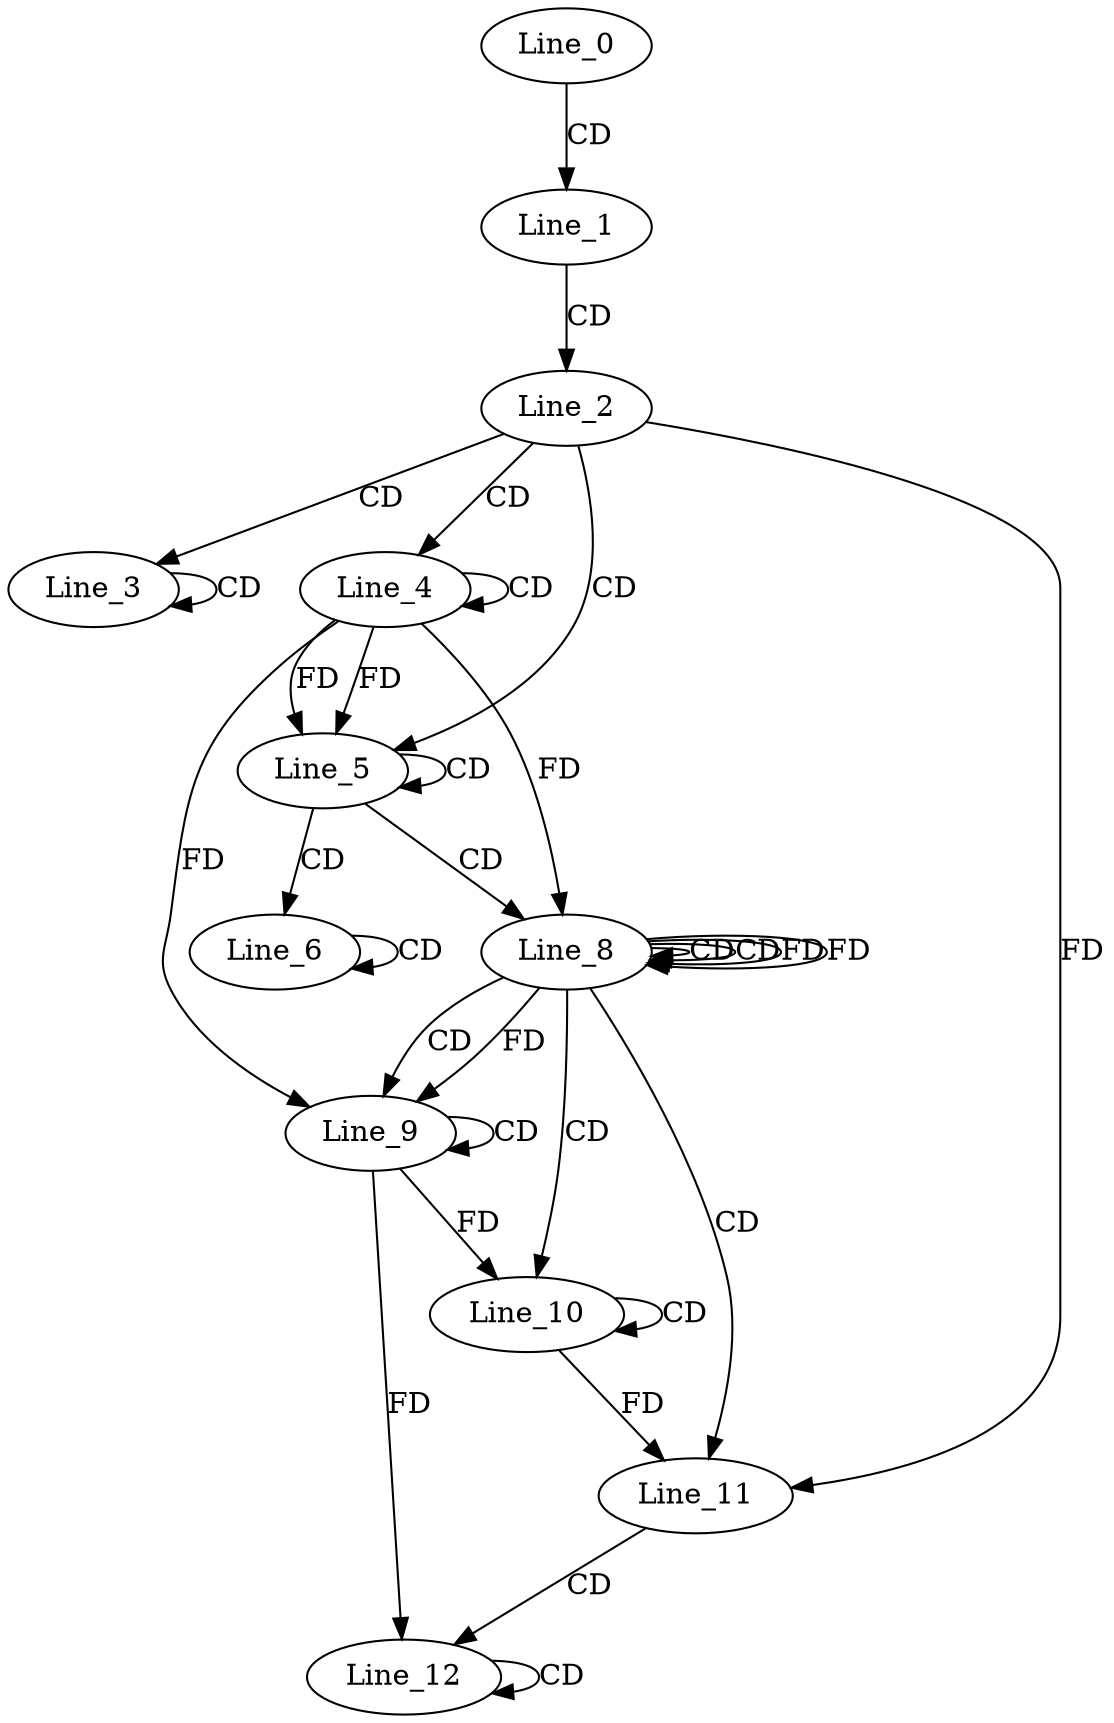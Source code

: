 digraph G {
  Line_0;
  Line_1;
  Line_2;
  Line_3;
  Line_3;
  Line_4;
  Line_4;
  Line_5;
  Line_5;
  Line_6;
  Line_6;
  Line_8;
  Line_8;
  Line_8;
  Line_8;
  Line_9;
  Line_9;
  Line_10;
  Line_10;
  Line_10;
  Line_11;
  Line_11;
  Line_12;
  Line_12;
  Line_0 -> Line_1 [ label="CD" ];
  Line_1 -> Line_2 [ label="CD" ];
  Line_2 -> Line_3 [ label="CD" ];
  Line_3 -> Line_3 [ label="CD" ];
  Line_2 -> Line_4 [ label="CD" ];
  Line_4 -> Line_4 [ label="CD" ];
  Line_2 -> Line_5 [ label="CD" ];
  Line_4 -> Line_5 [ label="FD" ];
  Line_5 -> Line_5 [ label="CD" ];
  Line_4 -> Line_5 [ label="FD" ];
  Line_5 -> Line_6 [ label="CD" ];
  Line_6 -> Line_6 [ label="CD" ];
  Line_5 -> Line_8 [ label="CD" ];
  Line_8 -> Line_8 [ label="CD" ];
  Line_8 -> Line_8 [ label="CD" ];
  Line_4 -> Line_8 [ label="FD" ];
  Line_8 -> Line_8 [ label="FD" ];
  Line_8 -> Line_9 [ label="CD" ];
  Line_9 -> Line_9 [ label="CD" ];
  Line_4 -> Line_9 [ label="FD" ];
  Line_8 -> Line_9 [ label="FD" ];
  Line_8 -> Line_10 [ label="CD" ];
  Line_10 -> Line_10 [ label="CD" ];
  Line_9 -> Line_10 [ label="FD" ];
  Line_8 -> Line_11 [ label="CD" ];
  Line_10 -> Line_11 [ label="FD" ];
  Line_2 -> Line_11 [ label="FD" ];
  Line_11 -> Line_12 [ label="CD" ];
  Line_12 -> Line_12 [ label="CD" ];
  Line_9 -> Line_12 [ label="FD" ];
  Line_8 -> Line_8 [ label="FD" ];
}
